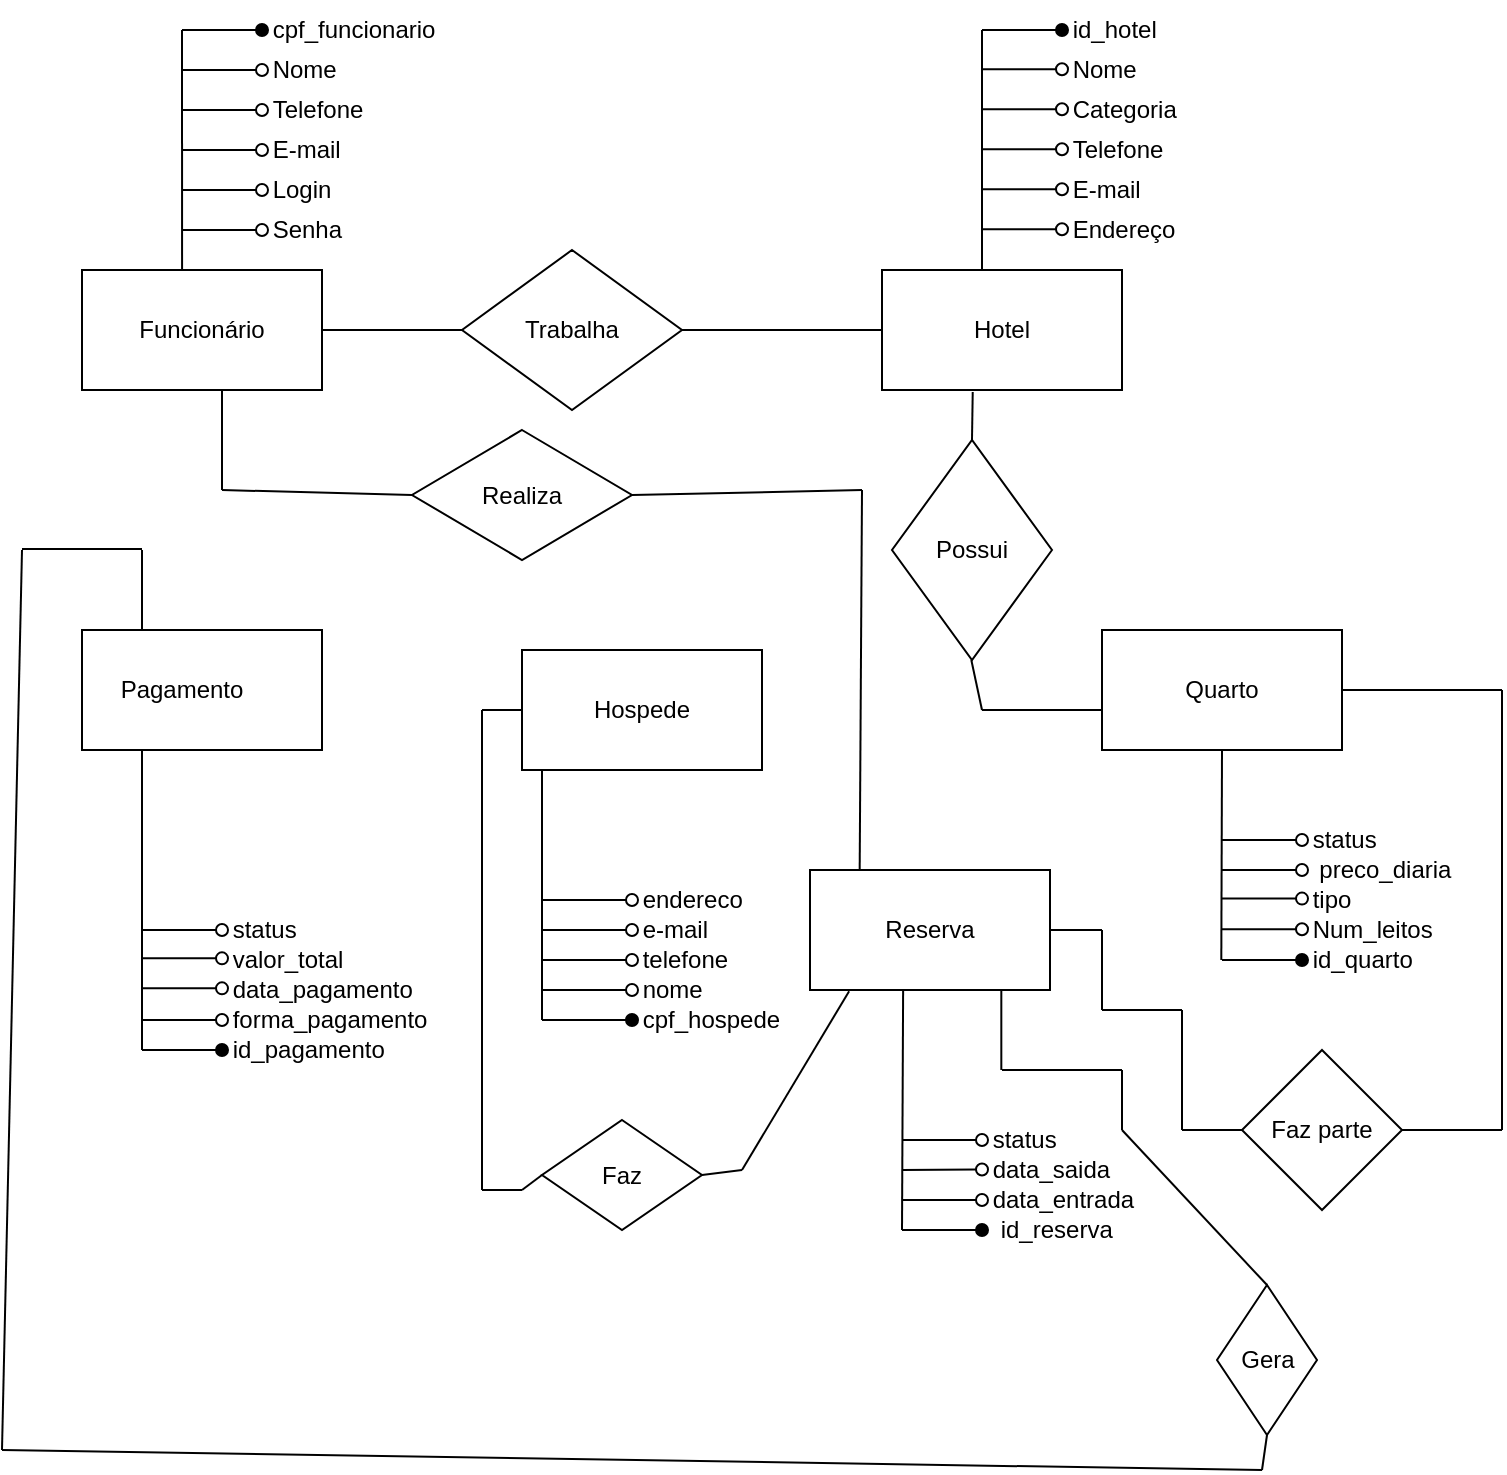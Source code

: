 <mxfile version="26.1.0">
  <diagram name="Página-1" id="RvpnkpR9A4oQon7Z_9J0">
    <mxGraphModel dx="1042" dy="1700" grid="1" gridSize="10" guides="1" tooltips="1" connect="1" arrows="1" fold="1" page="1" pageScale="1" pageWidth="827" pageHeight="1169" math="0" shadow="0">
      <root>
        <mxCell id="0" />
        <mxCell id="1" parent="0" />
        <mxCell id="WNvSQ2MAyzaUWHc4iCk9-1" value="" style="rounded=0;whiteSpace=wrap;html=1;" vertex="1" parent="1">
          <mxGeometry x="50" y="120" width="120" height="60" as="geometry" />
        </mxCell>
        <mxCell id="WNvSQ2MAyzaUWHc4iCk9-3" value="Funcionário" style="text;html=1;align=center;verticalAlign=middle;whiteSpace=wrap;rounded=0;" vertex="1" parent="1">
          <mxGeometry x="80" y="135" width="60" height="30" as="geometry" />
        </mxCell>
        <mxCell id="WNvSQ2MAyzaUWHc4iCk9-22" value="" style="endArrow=oval;html=1;rounded=0;endFill=1;align=center;" edge="1" parent="1" target="WNvSQ2MAyzaUWHc4iCk9-32">
          <mxGeometry width="50" height="50" relative="1" as="geometry">
            <mxPoint x="100" as="sourcePoint" />
            <mxPoint x="140" as="targetPoint" />
          </mxGeometry>
        </mxCell>
        <mxCell id="WNvSQ2MAyzaUWHc4iCk9-23" value="" style="endArrow=oval;html=1;rounded=0;endFill=0;" edge="1" parent="1" target="WNvSQ2MAyzaUWHc4iCk9-34">
          <mxGeometry width="50" height="50" relative="1" as="geometry">
            <mxPoint x="100" y="20" as="sourcePoint" />
            <mxPoint x="140" y="20" as="targetPoint" />
          </mxGeometry>
        </mxCell>
        <mxCell id="WNvSQ2MAyzaUWHc4iCk9-24" value="" style="endArrow=oval;html=1;rounded=0;endFill=0;" edge="1" parent="1">
          <mxGeometry width="50" height="50" relative="1" as="geometry">
            <mxPoint x="100" y="40" as="sourcePoint" />
            <mxPoint x="140" y="40" as="targetPoint" />
          </mxGeometry>
        </mxCell>
        <mxCell id="WNvSQ2MAyzaUWHc4iCk9-25" value="" style="endArrow=oval;html=1;rounded=0;endFill=0;" edge="1" parent="1">
          <mxGeometry width="50" height="50" relative="1" as="geometry">
            <mxPoint x="100" y="60" as="sourcePoint" />
            <mxPoint x="140" y="60" as="targetPoint" />
          </mxGeometry>
        </mxCell>
        <mxCell id="WNvSQ2MAyzaUWHc4iCk9-26" value="" style="endArrow=oval;html=1;rounded=0;endFill=0;" edge="1" parent="1">
          <mxGeometry width="50" height="50" relative="1" as="geometry">
            <mxPoint x="100" y="80" as="sourcePoint" />
            <mxPoint x="140" y="80" as="targetPoint" />
          </mxGeometry>
        </mxCell>
        <mxCell id="WNvSQ2MAyzaUWHc4iCk9-32" value="&amp;nbsp;cpf_funcionario" style="text;html=1;align=left;verticalAlign=middle;whiteSpace=wrap;rounded=0;" vertex="1" parent="1">
          <mxGeometry x="140" y="-15" width="110" height="30" as="geometry" />
        </mxCell>
        <mxCell id="WNvSQ2MAyzaUWHc4iCk9-34" value="&amp;nbsp;Nome" style="text;html=1;align=left;verticalAlign=middle;whiteSpace=wrap;rounded=0;" vertex="1" parent="1">
          <mxGeometry x="140" y="10" width="60" height="20" as="geometry" />
        </mxCell>
        <mxCell id="WNvSQ2MAyzaUWHc4iCk9-35" value="&amp;nbsp;Telefone" style="text;html=1;align=left;verticalAlign=middle;whiteSpace=wrap;rounded=0;" vertex="1" parent="1">
          <mxGeometry x="140" y="30" width="60" height="20" as="geometry" />
        </mxCell>
        <mxCell id="WNvSQ2MAyzaUWHc4iCk9-36" value="&amp;nbsp;E-mail" style="text;html=1;align=left;verticalAlign=middle;whiteSpace=wrap;rounded=0;" vertex="1" parent="1">
          <mxGeometry x="140" y="50" width="60" height="20" as="geometry" />
        </mxCell>
        <mxCell id="WNvSQ2MAyzaUWHc4iCk9-37" value="&amp;nbsp;Login" style="text;html=1;align=left;verticalAlign=middle;whiteSpace=wrap;rounded=0;" vertex="1" parent="1">
          <mxGeometry x="140" y="70" width="60" height="20" as="geometry" />
        </mxCell>
        <mxCell id="WNvSQ2MAyzaUWHc4iCk9-38" value="" style="endArrow=none;html=1;exitX=0.417;exitY=0;exitDx=0;exitDy=0;exitPerimeter=0;" edge="1" parent="1" source="WNvSQ2MAyzaUWHc4iCk9-1">
          <mxGeometry width="50" height="50" relative="1" as="geometry">
            <mxPoint x="50" y="50" as="sourcePoint" />
            <mxPoint x="100" as="targetPoint" />
          </mxGeometry>
        </mxCell>
        <mxCell id="WNvSQ2MAyzaUWHc4iCk9-39" value="" style="endArrow=oval;html=1;rounded=0;endFill=0;" edge="1" parent="1">
          <mxGeometry width="50" height="50" relative="1" as="geometry">
            <mxPoint x="100" y="100" as="sourcePoint" />
            <mxPoint x="140" y="100" as="targetPoint" />
          </mxGeometry>
        </mxCell>
        <mxCell id="WNvSQ2MAyzaUWHc4iCk9-40" value="&amp;nbsp;Senha" style="text;html=1;align=left;verticalAlign=middle;whiteSpace=wrap;rounded=0;" vertex="1" parent="1">
          <mxGeometry x="140" y="90" width="60" height="20" as="geometry" />
        </mxCell>
        <mxCell id="WNvSQ2MAyzaUWHc4iCk9-41" value="" style="rhombus;whiteSpace=wrap;html=1;" vertex="1" parent="1">
          <mxGeometry x="240" y="110" width="110" height="80" as="geometry" />
        </mxCell>
        <mxCell id="WNvSQ2MAyzaUWHc4iCk9-43" value="" style="endArrow=none;html=1;entryX=0;entryY=0.5;entryDx=0;entryDy=0;exitX=1;exitY=0.5;exitDx=0;exitDy=0;" edge="1" parent="1" source="WNvSQ2MAyzaUWHc4iCk9-41" target="WNvSQ2MAyzaUWHc4iCk9-44">
          <mxGeometry width="50" height="50" relative="1" as="geometry">
            <mxPoint x="330" y="150" as="sourcePoint" />
            <mxPoint x="390" y="110" as="targetPoint" />
          </mxGeometry>
        </mxCell>
        <mxCell id="WNvSQ2MAyzaUWHc4iCk9-44" value="" style="rounded=0;whiteSpace=wrap;html=1;" vertex="1" parent="1">
          <mxGeometry x="450" y="120" width="120" height="60" as="geometry" />
        </mxCell>
        <mxCell id="WNvSQ2MAyzaUWHc4iCk9-45" value="" style="endArrow=none;html=1;entryX=0;entryY=0.5;entryDx=0;entryDy=0;exitX=1;exitY=0.5;exitDx=0;exitDy=0;" edge="1" parent="1" source="WNvSQ2MAyzaUWHc4iCk9-1" target="WNvSQ2MAyzaUWHc4iCk9-41">
          <mxGeometry width="50" height="50" relative="1" as="geometry">
            <mxPoint x="180" y="160" as="sourcePoint" />
            <mxPoint x="230" y="110" as="targetPoint" />
          </mxGeometry>
        </mxCell>
        <mxCell id="WNvSQ2MAyzaUWHc4iCk9-47" value="Trabalha" style="text;html=1;align=center;verticalAlign=middle;whiteSpace=wrap;rounded=0;" vertex="1" parent="1">
          <mxGeometry x="265" y="135" width="60" height="30" as="geometry" />
        </mxCell>
        <mxCell id="WNvSQ2MAyzaUWHc4iCk9-48" value="Hotel" style="text;html=1;align=center;verticalAlign=middle;whiteSpace=wrap;rounded=0;" vertex="1" parent="1">
          <mxGeometry x="480" y="135" width="60" height="30" as="geometry" />
        </mxCell>
        <mxCell id="WNvSQ2MAyzaUWHc4iCk9-67" value="" style="endArrow=none;html=1;" edge="1" parent="1">
          <mxGeometry width="50" height="50" relative="1" as="geometry">
            <mxPoint x="500" y="120" as="sourcePoint" />
            <mxPoint x="500" as="targetPoint" />
          </mxGeometry>
        </mxCell>
        <mxCell id="WNvSQ2MAyzaUWHc4iCk9-69" value="" style="endArrow=oval;html=1;rounded=0;endFill=1;align=center;" edge="1" parent="1">
          <mxGeometry width="50" height="50" relative="1" as="geometry">
            <mxPoint x="500" as="sourcePoint" />
            <mxPoint x="540" as="targetPoint" />
          </mxGeometry>
        </mxCell>
        <mxCell id="WNvSQ2MAyzaUWHc4iCk9-70" value="" style="endArrow=oval;html=1;rounded=0;endFill=0;" edge="1" parent="1">
          <mxGeometry width="50" height="50" relative="1" as="geometry">
            <mxPoint x="500" y="19.66" as="sourcePoint" />
            <mxPoint x="540" y="19.66" as="targetPoint" />
          </mxGeometry>
        </mxCell>
        <mxCell id="WNvSQ2MAyzaUWHc4iCk9-71" value="" style="endArrow=oval;html=1;rounded=0;endFill=0;" edge="1" parent="1">
          <mxGeometry width="50" height="50" relative="1" as="geometry">
            <mxPoint x="500" y="39.66" as="sourcePoint" />
            <mxPoint x="540" y="39.66" as="targetPoint" />
          </mxGeometry>
        </mxCell>
        <mxCell id="WNvSQ2MAyzaUWHc4iCk9-72" value="" style="endArrow=oval;html=1;rounded=0;endFill=0;" edge="1" parent="1">
          <mxGeometry width="50" height="50" relative="1" as="geometry">
            <mxPoint x="500" y="59.66" as="sourcePoint" />
            <mxPoint x="540" y="59.66" as="targetPoint" />
          </mxGeometry>
        </mxCell>
        <mxCell id="WNvSQ2MAyzaUWHc4iCk9-73" value="" style="endArrow=oval;html=1;rounded=0;endFill=0;" edge="1" parent="1">
          <mxGeometry width="50" height="50" relative="1" as="geometry">
            <mxPoint x="500" y="79.66" as="sourcePoint" />
            <mxPoint x="540" y="79.66" as="targetPoint" />
          </mxGeometry>
        </mxCell>
        <mxCell id="WNvSQ2MAyzaUWHc4iCk9-74" value="" style="endArrow=oval;html=1;rounded=0;endFill=0;" edge="1" parent="1">
          <mxGeometry width="50" height="50" relative="1" as="geometry">
            <mxPoint x="500" y="99.66" as="sourcePoint" />
            <mxPoint x="540" y="99.66" as="targetPoint" />
          </mxGeometry>
        </mxCell>
        <mxCell id="WNvSQ2MAyzaUWHc4iCk9-76" value="&amp;nbsp;id_hotel" style="text;html=1;align=left;verticalAlign=middle;whiteSpace=wrap;rounded=0;" vertex="1" parent="1">
          <mxGeometry x="540" y="-15" width="60" height="30" as="geometry" />
        </mxCell>
        <mxCell id="WNvSQ2MAyzaUWHc4iCk9-77" value="&amp;nbsp;Nome" style="text;html=1;align=left;verticalAlign=middle;whiteSpace=wrap;rounded=0;" vertex="1" parent="1">
          <mxGeometry x="540" y="5" width="60" height="30" as="geometry" />
        </mxCell>
        <mxCell id="WNvSQ2MAyzaUWHc4iCk9-79" value="&amp;nbsp;Categoria" style="text;html=1;align=left;verticalAlign=middle;whiteSpace=wrap;rounded=0;" vertex="1" parent="1">
          <mxGeometry x="540" y="25" width="60" height="30" as="geometry" />
        </mxCell>
        <mxCell id="WNvSQ2MAyzaUWHc4iCk9-80" value="&amp;nbsp;Telefone" style="text;html=1;align=left;verticalAlign=middle;whiteSpace=wrap;rounded=0;" vertex="1" parent="1">
          <mxGeometry x="540" y="45" width="60" height="30" as="geometry" />
        </mxCell>
        <mxCell id="WNvSQ2MAyzaUWHc4iCk9-81" value="&amp;nbsp;E-mail" style="text;html=1;align=left;verticalAlign=middle;whiteSpace=wrap;rounded=0;" vertex="1" parent="1">
          <mxGeometry x="540" y="65" width="60" height="30" as="geometry" />
        </mxCell>
        <mxCell id="WNvSQ2MAyzaUWHc4iCk9-82" value="&amp;nbsp;Endereço" style="text;html=1;align=left;verticalAlign=middle;whiteSpace=wrap;rounded=0;" vertex="1" parent="1">
          <mxGeometry x="540" y="85" width="60" height="30" as="geometry" />
        </mxCell>
        <mxCell id="WNvSQ2MAyzaUWHc4iCk9-84" value="" style="rounded=0;whiteSpace=wrap;html=1;" vertex="1" parent="1">
          <mxGeometry x="560" y="300" width="120" height="60" as="geometry" />
        </mxCell>
        <mxCell id="WNvSQ2MAyzaUWHc4iCk9-85" value="Quarto" style="text;html=1;align=center;verticalAlign=middle;whiteSpace=wrap;rounded=0;" vertex="1" parent="1">
          <mxGeometry x="590" y="315" width="60" height="30" as="geometry" />
        </mxCell>
        <mxCell id="WNvSQ2MAyzaUWHc4iCk9-87" value="" style="rounded=0;whiteSpace=wrap;html=1;" vertex="1" parent="1">
          <mxGeometry x="270" y="310" width="120" height="60" as="geometry" />
        </mxCell>
        <mxCell id="WNvSQ2MAyzaUWHc4iCk9-88" value="Hospede" style="text;html=1;align=center;verticalAlign=middle;whiteSpace=wrap;rounded=0;" vertex="1" parent="1">
          <mxGeometry x="300" y="325" width="60" height="30" as="geometry" />
        </mxCell>
        <mxCell id="WNvSQ2MAyzaUWHc4iCk9-89" value="" style="rounded=0;whiteSpace=wrap;html=1;" vertex="1" parent="1">
          <mxGeometry x="414" y="420" width="120" height="60" as="geometry" />
        </mxCell>
        <mxCell id="WNvSQ2MAyzaUWHc4iCk9-90" value="Reserva" style="text;html=1;align=center;verticalAlign=middle;whiteSpace=wrap;rounded=0;" vertex="1" parent="1">
          <mxGeometry x="444" y="435" width="60" height="30" as="geometry" />
        </mxCell>
        <mxCell id="WNvSQ2MAyzaUWHc4iCk9-93" value="" style="rounded=0;whiteSpace=wrap;html=1;" vertex="1" parent="1">
          <mxGeometry x="50" y="300" width="120" height="60" as="geometry" />
        </mxCell>
        <mxCell id="WNvSQ2MAyzaUWHc4iCk9-94" value="Pagamento" style="text;html=1;align=center;verticalAlign=middle;whiteSpace=wrap;rounded=0;" vertex="1" parent="1">
          <mxGeometry x="70" y="315" width="60" height="30" as="geometry" />
        </mxCell>
        <mxCell id="WNvSQ2MAyzaUWHc4iCk9-95" value="" style="endArrow=oval;html=1;rounded=0;endFill=1;align=center;" edge="1" parent="1">
          <mxGeometry width="50" height="50" relative="1" as="geometry">
            <mxPoint x="280" y="495" as="sourcePoint" />
            <mxPoint x="325" y="495" as="targetPoint" />
          </mxGeometry>
        </mxCell>
        <mxCell id="WNvSQ2MAyzaUWHc4iCk9-96" value="" style="endArrow=oval;html=1;rounded=0;endFill=1;align=center;" edge="1" parent="1">
          <mxGeometry width="50" height="50" relative="1" as="geometry">
            <mxPoint x="460" y="600" as="sourcePoint" />
            <mxPoint x="500" y="600" as="targetPoint" />
          </mxGeometry>
        </mxCell>
        <mxCell id="WNvSQ2MAyzaUWHc4iCk9-97" value="" style="endArrow=oval;html=1;rounded=0;endFill=1;align=center;" edge="1" parent="1">
          <mxGeometry width="50" height="50" relative="1" as="geometry">
            <mxPoint x="80" y="510" as="sourcePoint" />
            <mxPoint x="120" y="510" as="targetPoint" />
          </mxGeometry>
        </mxCell>
        <mxCell id="WNvSQ2MAyzaUWHc4iCk9-98" value="" style="endArrow=oval;html=1;rounded=0;endFill=1;align=center;" edge="1" parent="1">
          <mxGeometry width="50" height="50" relative="1" as="geometry">
            <mxPoint x="620" y="465" as="sourcePoint" />
            <mxPoint x="660" y="465" as="targetPoint" />
          </mxGeometry>
        </mxCell>
        <mxCell id="WNvSQ2MAyzaUWHc4iCk9-99" value="" style="endArrow=oval;html=1;rounded=0;endFill=0;" edge="1" parent="1">
          <mxGeometry width="50" height="50" relative="1" as="geometry">
            <mxPoint x="80" y="495" as="sourcePoint" />
            <mxPoint x="120" y="495" as="targetPoint" />
          </mxGeometry>
        </mxCell>
        <mxCell id="WNvSQ2MAyzaUWHc4iCk9-100" value="" style="endArrow=oval;html=1;rounded=0;endFill=0;" edge="1" parent="1">
          <mxGeometry width="50" height="50" relative="1" as="geometry">
            <mxPoint x="80" y="479.17" as="sourcePoint" />
            <mxPoint x="120" y="479.17" as="targetPoint" />
          </mxGeometry>
        </mxCell>
        <mxCell id="WNvSQ2MAyzaUWHc4iCk9-101" value="" style="endArrow=oval;html=1;rounded=0;endFill=0;" edge="1" parent="1">
          <mxGeometry width="50" height="50" relative="1" as="geometry">
            <mxPoint x="80" y="464.17" as="sourcePoint" />
            <mxPoint x="120" y="464.17" as="targetPoint" />
          </mxGeometry>
        </mxCell>
        <mxCell id="WNvSQ2MAyzaUWHc4iCk9-102" value="" style="endArrow=oval;html=1;rounded=0;endFill=0;" edge="1" parent="1">
          <mxGeometry width="50" height="50" relative="1" as="geometry">
            <mxPoint x="620" y="449.66" as="sourcePoint" />
            <mxPoint x="660" y="449.66" as="targetPoint" />
          </mxGeometry>
        </mxCell>
        <mxCell id="WNvSQ2MAyzaUWHc4iCk9-103" value="&amp;nbsp;id_quarto" style="text;html=1;align=left;verticalAlign=middle;whiteSpace=wrap;rounded=0;" vertex="1" parent="1">
          <mxGeometry x="660" y="450" width="60" height="30" as="geometry" />
        </mxCell>
        <mxCell id="WNvSQ2MAyzaUWHc4iCk9-104" value="&amp;nbsp;Num_leitos" style="text;html=1;align=left;verticalAlign=middle;whiteSpace=wrap;rounded=0;" vertex="1" parent="1">
          <mxGeometry x="660" y="435" width="60" height="30" as="geometry" />
        </mxCell>
        <mxCell id="WNvSQ2MAyzaUWHc4iCk9-105" value="" style="endArrow=oval;html=1;rounded=0;endFill=0;" edge="1" parent="1">
          <mxGeometry width="50" height="50" relative="1" as="geometry">
            <mxPoint x="620" y="434.31" as="sourcePoint" />
            <mxPoint x="660" y="434.31" as="targetPoint" />
          </mxGeometry>
        </mxCell>
        <mxCell id="WNvSQ2MAyzaUWHc4iCk9-106" value="&amp;nbsp;tipo" style="text;html=1;align=left;verticalAlign=middle;whiteSpace=wrap;rounded=0;" vertex="1" parent="1">
          <mxGeometry x="660" y="420" width="60" height="30" as="geometry" />
        </mxCell>
        <mxCell id="WNvSQ2MAyzaUWHc4iCk9-107" value="" style="endArrow=oval;html=1;rounded=0;endFill=0;" edge="1" parent="1">
          <mxGeometry width="50" height="50" relative="1" as="geometry">
            <mxPoint x="620" y="420.0" as="sourcePoint" />
            <mxPoint x="660" y="420.0" as="targetPoint" />
          </mxGeometry>
        </mxCell>
        <mxCell id="WNvSQ2MAyzaUWHc4iCk9-108" value="&amp;nbsp; preco_diaria" style="text;html=1;align=left;verticalAlign=middle;whiteSpace=wrap;rounded=0;" vertex="1" parent="1">
          <mxGeometry x="660" y="405" width="80" height="30" as="geometry" />
        </mxCell>
        <mxCell id="WNvSQ2MAyzaUWHc4iCk9-109" value="" style="endArrow=oval;html=1;rounded=0;endFill=0;" edge="1" parent="1">
          <mxGeometry width="50" height="50" relative="1" as="geometry">
            <mxPoint x="620" y="405.0" as="sourcePoint" />
            <mxPoint x="660" y="405.0" as="targetPoint" />
          </mxGeometry>
        </mxCell>
        <mxCell id="WNvSQ2MAyzaUWHc4iCk9-110" value="&amp;nbsp;status" style="text;html=1;align=left;verticalAlign=middle;whiteSpace=wrap;rounded=0;" vertex="1" parent="1">
          <mxGeometry x="660" y="390" width="80" height="30" as="geometry" />
        </mxCell>
        <mxCell id="WNvSQ2MAyzaUWHc4iCk9-111" value="" style="endArrow=none;html=1;entryX=0.5;entryY=1;entryDx=0;entryDy=0;" edge="1" parent="1" target="WNvSQ2MAyzaUWHc4iCk9-84">
          <mxGeometry width="50" height="50" relative="1" as="geometry">
            <mxPoint x="619.66" y="465" as="sourcePoint" />
            <mxPoint x="619.66" y="365" as="targetPoint" />
          </mxGeometry>
        </mxCell>
        <mxCell id="WNvSQ2MAyzaUWHc4iCk9-112" value="" style="rhombus;whiteSpace=wrap;html=1;rotation=90;" vertex="1" parent="1">
          <mxGeometry x="440" y="220" width="110" height="80" as="geometry" />
        </mxCell>
        <mxCell id="WNvSQ2MAyzaUWHc4iCk9-113" value="Possui" style="text;html=1;align=center;verticalAlign=middle;whiteSpace=wrap;rounded=0;" vertex="1" parent="1">
          <mxGeometry x="465" y="245" width="60" height="30" as="geometry" />
        </mxCell>
        <mxCell id="WNvSQ2MAyzaUWHc4iCk9-114" value="" style="endArrow=none;html=1;exitX=0;exitY=0.5;exitDx=0;exitDy=0;entryX=0.378;entryY=1.017;entryDx=0;entryDy=0;entryPerimeter=0;" edge="1" parent="1" source="WNvSQ2MAyzaUWHc4iCk9-112" target="WNvSQ2MAyzaUWHc4iCk9-44">
          <mxGeometry width="50" height="50" relative="1" as="geometry">
            <mxPoint x="430" y="250" as="sourcePoint" />
            <mxPoint x="480" y="200" as="targetPoint" />
          </mxGeometry>
        </mxCell>
        <mxCell id="WNvSQ2MAyzaUWHc4iCk9-115" value="" style="endArrow=none;html=1;" edge="1" parent="1">
          <mxGeometry width="50" height="50" relative="1" as="geometry">
            <mxPoint x="500" y="340" as="sourcePoint" />
            <mxPoint x="494.66" y="315" as="targetPoint" />
          </mxGeometry>
        </mxCell>
        <mxCell id="WNvSQ2MAyzaUWHc4iCk9-118" value="" style="endArrow=none;html=1;entryX=0;entryY=0.667;entryDx=0;entryDy=0;entryPerimeter=0;" edge="1" parent="1" target="WNvSQ2MAyzaUWHc4iCk9-84">
          <mxGeometry width="50" height="50" relative="1" as="geometry">
            <mxPoint x="500" y="340" as="sourcePoint" />
            <mxPoint x="520" y="340" as="targetPoint" />
          </mxGeometry>
        </mxCell>
        <mxCell id="WNvSQ2MAyzaUWHc4iCk9-121" value="" style="endArrow=oval;html=1;rounded=0;endFill=0;" edge="1" parent="1">
          <mxGeometry width="50" height="50" relative="1" as="geometry">
            <mxPoint x="280" y="480" as="sourcePoint" />
            <mxPoint x="325" y="480" as="targetPoint" />
          </mxGeometry>
        </mxCell>
        <mxCell id="WNvSQ2MAyzaUWHc4iCk9-123" value="&amp;nbsp;cpf_hospede" style="text;html=1;align=left;verticalAlign=middle;whiteSpace=wrap;rounded=0;" vertex="1" parent="1">
          <mxGeometry x="325" y="480" width="60" height="30" as="geometry" />
        </mxCell>
        <mxCell id="WNvSQ2MAyzaUWHc4iCk9-124" value="&amp;nbsp;nome" style="text;html=1;align=left;verticalAlign=middle;whiteSpace=wrap;rounded=0;" vertex="1" parent="1">
          <mxGeometry x="325" y="465" width="60" height="30" as="geometry" />
        </mxCell>
        <mxCell id="WNvSQ2MAyzaUWHc4iCk9-125" value="" style="endArrow=oval;html=1;rounded=0;endFill=0;" edge="1" parent="1">
          <mxGeometry width="50" height="50" relative="1" as="geometry">
            <mxPoint x="280" y="465" as="sourcePoint" />
            <mxPoint x="325" y="465" as="targetPoint" />
          </mxGeometry>
        </mxCell>
        <mxCell id="WNvSQ2MAyzaUWHc4iCk9-126" value="&amp;nbsp;telefone" style="text;html=1;align=left;verticalAlign=middle;whiteSpace=wrap;rounded=0;" vertex="1" parent="1">
          <mxGeometry x="325" y="450" width="60" height="30" as="geometry" />
        </mxCell>
        <mxCell id="WNvSQ2MAyzaUWHc4iCk9-127" value="&amp;nbsp;e-mail" style="text;html=1;align=left;verticalAlign=middle;whiteSpace=wrap;rounded=0;" vertex="1" parent="1">
          <mxGeometry x="325" y="435" width="60" height="30" as="geometry" />
        </mxCell>
        <mxCell id="WNvSQ2MAyzaUWHc4iCk9-128" value="" style="endArrow=oval;html=1;rounded=0;endFill=0;" edge="1" parent="1">
          <mxGeometry width="50" height="50" relative="1" as="geometry">
            <mxPoint x="280" y="450" as="sourcePoint" />
            <mxPoint x="325" y="450" as="targetPoint" />
          </mxGeometry>
        </mxCell>
        <mxCell id="WNvSQ2MAyzaUWHc4iCk9-129" value="" style="endArrow=oval;html=1;rounded=0;endFill=0;" edge="1" parent="1">
          <mxGeometry width="50" height="50" relative="1" as="geometry">
            <mxPoint x="280" y="435" as="sourcePoint" />
            <mxPoint x="325" y="435" as="targetPoint" />
          </mxGeometry>
        </mxCell>
        <mxCell id="WNvSQ2MAyzaUWHc4iCk9-130" value="&amp;nbsp;endereco" style="text;html=1;align=left;verticalAlign=middle;whiteSpace=wrap;rounded=0;" vertex="1" parent="1">
          <mxGeometry x="325" y="420" width="60" height="30" as="geometry" />
        </mxCell>
        <mxCell id="WNvSQ2MAyzaUWHc4iCk9-131" value="" style="endArrow=none;html=1;" edge="1" parent="1">
          <mxGeometry width="50" height="50" relative="1" as="geometry">
            <mxPoint x="280" y="495" as="sourcePoint" />
            <mxPoint x="280" y="370" as="targetPoint" />
          </mxGeometry>
        </mxCell>
        <mxCell id="WNvSQ2MAyzaUWHc4iCk9-132" value="&amp;nbsp;id_reserva" style="text;html=1;align=left;verticalAlign=middle;whiteSpace=wrap;rounded=0;" vertex="1" parent="1">
          <mxGeometry x="504" y="585" width="60" height="30" as="geometry" />
        </mxCell>
        <mxCell id="WNvSQ2MAyzaUWHc4iCk9-133" value="" style="endArrow=oval;html=1;rounded=0;endFill=0;" edge="1" parent="1">
          <mxGeometry width="50" height="50" relative="1" as="geometry">
            <mxPoint x="460" y="585" as="sourcePoint" />
            <mxPoint x="500" y="585" as="targetPoint" />
          </mxGeometry>
        </mxCell>
        <mxCell id="WNvSQ2MAyzaUWHc4iCk9-134" value="&amp;nbsp;data_entrada" style="text;html=1;align=left;verticalAlign=middle;whiteSpace=wrap;rounded=0;" vertex="1" parent="1">
          <mxGeometry x="500" y="570" width="60" height="30" as="geometry" />
        </mxCell>
        <mxCell id="WNvSQ2MAyzaUWHc4iCk9-135" value="" style="endArrow=oval;html=1;rounded=0;endFill=0;" edge="1" parent="1">
          <mxGeometry width="50" height="50" relative="1" as="geometry">
            <mxPoint x="460" y="570" as="sourcePoint" />
            <mxPoint x="500" y="569.72" as="targetPoint" />
          </mxGeometry>
        </mxCell>
        <mxCell id="WNvSQ2MAyzaUWHc4iCk9-136" value="&amp;nbsp;data_saida" style="text;html=1;align=left;verticalAlign=middle;whiteSpace=wrap;rounded=0;" vertex="1" parent="1">
          <mxGeometry x="500" y="555" width="60" height="30" as="geometry" />
        </mxCell>
        <mxCell id="WNvSQ2MAyzaUWHc4iCk9-137" value="" style="endArrow=oval;html=1;rounded=0;endFill=0;" edge="1" parent="1">
          <mxGeometry width="50" height="50" relative="1" as="geometry">
            <mxPoint x="460" y="555" as="sourcePoint" />
            <mxPoint x="500" y="555" as="targetPoint" />
          </mxGeometry>
        </mxCell>
        <mxCell id="WNvSQ2MAyzaUWHc4iCk9-138" value="&amp;nbsp;status" style="text;html=1;align=left;verticalAlign=middle;whiteSpace=wrap;rounded=0;" vertex="1" parent="1">
          <mxGeometry x="500" y="540" width="60" height="30" as="geometry" />
        </mxCell>
        <mxCell id="WNvSQ2MAyzaUWHc4iCk9-139" value="" style="endArrow=none;html=1;entryX=0.388;entryY=1.006;entryDx=0;entryDy=0;entryPerimeter=0;" edge="1" parent="1" target="WNvSQ2MAyzaUWHc4iCk9-89">
          <mxGeometry width="50" height="50" relative="1" as="geometry">
            <mxPoint x="460" y="600" as="sourcePoint" />
            <mxPoint x="460" y="540" as="targetPoint" />
          </mxGeometry>
        </mxCell>
        <mxCell id="WNvSQ2MAyzaUWHc4iCk9-140" value="&amp;nbsp;id_pagamento" style="text;html=1;align=left;verticalAlign=middle;whiteSpace=wrap;rounded=0;" vertex="1" parent="1">
          <mxGeometry x="120" y="495" width="60" height="30" as="geometry" />
        </mxCell>
        <mxCell id="WNvSQ2MAyzaUWHc4iCk9-141" value="&amp;nbsp;forma_pagamento" style="text;html=1;align=left;verticalAlign=middle;whiteSpace=wrap;rounded=0;" vertex="1" parent="1">
          <mxGeometry x="120" y="480" width="60" height="30" as="geometry" />
        </mxCell>
        <mxCell id="WNvSQ2MAyzaUWHc4iCk9-142" value="&amp;nbsp;data_pagamento" style="text;html=1;align=left;verticalAlign=middle;whiteSpace=wrap;rounded=0;" vertex="1" parent="1">
          <mxGeometry x="120" y="465" width="60" height="30" as="geometry" />
        </mxCell>
        <mxCell id="WNvSQ2MAyzaUWHc4iCk9-143" value="&amp;nbsp;valor_total" style="text;html=1;align=left;verticalAlign=middle;whiteSpace=wrap;rounded=0;" vertex="1" parent="1">
          <mxGeometry x="120" y="450" width="60" height="30" as="geometry" />
        </mxCell>
        <mxCell id="WNvSQ2MAyzaUWHc4iCk9-144" value="" style="endArrow=oval;html=1;rounded=0;endFill=0;" edge="1" parent="1">
          <mxGeometry width="50" height="50" relative="1" as="geometry">
            <mxPoint x="80" y="450.0" as="sourcePoint" />
            <mxPoint x="120" y="450.0" as="targetPoint" />
          </mxGeometry>
        </mxCell>
        <mxCell id="WNvSQ2MAyzaUWHc4iCk9-145" value="&amp;nbsp;status" style="text;html=1;align=left;verticalAlign=middle;whiteSpace=wrap;rounded=0;" vertex="1" parent="1">
          <mxGeometry x="120" y="435" width="60" height="30" as="geometry" />
        </mxCell>
        <mxCell id="WNvSQ2MAyzaUWHc4iCk9-146" value="" style="endArrow=none;html=1;" edge="1" parent="1">
          <mxGeometry width="50" height="50" relative="1" as="geometry">
            <mxPoint x="80" y="510" as="sourcePoint" />
            <mxPoint x="80" y="360" as="targetPoint" />
          </mxGeometry>
        </mxCell>
        <mxCell id="WNvSQ2MAyzaUWHc4iCk9-147" value="" style="rhombus;whiteSpace=wrap;html=1;" vertex="1" parent="1">
          <mxGeometry x="215" y="200" width="110" height="65" as="geometry" />
        </mxCell>
        <mxCell id="WNvSQ2MAyzaUWHc4iCk9-148" value="Realiza" style="text;html=1;align=center;verticalAlign=middle;whiteSpace=wrap;rounded=0;" vertex="1" parent="1">
          <mxGeometry x="240" y="217.5" width="60" height="30" as="geometry" />
        </mxCell>
        <mxCell id="WNvSQ2MAyzaUWHc4iCk9-149" value="" style="endArrow=none;html=1;exitX=1;exitY=0.5;exitDx=0;exitDy=0;" edge="1" parent="1" source="WNvSQ2MAyzaUWHc4iCk9-147">
          <mxGeometry width="50" height="50" relative="1" as="geometry">
            <mxPoint x="340" y="245" as="sourcePoint" />
            <mxPoint x="440" y="230" as="targetPoint" />
          </mxGeometry>
        </mxCell>
        <mxCell id="WNvSQ2MAyzaUWHc4iCk9-150" value="" style="endArrow=none;html=1;exitX=0.207;exitY=0.006;exitDx=0;exitDy=0;exitPerimeter=0;" edge="1" parent="1" source="WNvSQ2MAyzaUWHc4iCk9-89">
          <mxGeometry width="50" height="50" relative="1" as="geometry">
            <mxPoint x="438" y="417" as="sourcePoint" />
            <mxPoint x="440" y="230" as="targetPoint" />
          </mxGeometry>
        </mxCell>
        <mxCell id="WNvSQ2MAyzaUWHc4iCk9-151" value="Faz parte" style="rhombus;whiteSpace=wrap;html=1;" vertex="1" parent="1">
          <mxGeometry x="630" y="510" width="80" height="80" as="geometry" />
        </mxCell>
        <mxCell id="WNvSQ2MAyzaUWHc4iCk9-152" value="" style="endArrow=none;html=1;exitX=1;exitY=0.5;exitDx=0;exitDy=0;" edge="1" parent="1" source="WNvSQ2MAyzaUWHc4iCk9-84">
          <mxGeometry width="50" height="50" relative="1" as="geometry">
            <mxPoint x="690" y="330" as="sourcePoint" />
            <mxPoint x="760" y="330" as="targetPoint" />
          </mxGeometry>
        </mxCell>
        <mxCell id="WNvSQ2MAyzaUWHc4iCk9-153" value="" style="endArrow=none;html=1;" edge="1" parent="1">
          <mxGeometry width="50" height="50" relative="1" as="geometry">
            <mxPoint x="760" y="330" as="sourcePoint" />
            <mxPoint x="760" y="550" as="targetPoint" />
          </mxGeometry>
        </mxCell>
        <mxCell id="WNvSQ2MAyzaUWHc4iCk9-154" value="" style="endArrow=none;html=1;exitX=1;exitY=0.5;exitDx=0;exitDy=0;" edge="1" parent="1" source="WNvSQ2MAyzaUWHc4iCk9-151">
          <mxGeometry width="50" height="50" relative="1" as="geometry">
            <mxPoint x="710" y="595" as="sourcePoint" />
            <mxPoint x="760" y="550" as="targetPoint" />
          </mxGeometry>
        </mxCell>
        <mxCell id="WNvSQ2MAyzaUWHc4iCk9-155" value="" style="endArrow=none;html=1;" edge="1" parent="1">
          <mxGeometry width="50" height="50" relative="1" as="geometry">
            <mxPoint x="600" y="550" as="sourcePoint" />
            <mxPoint x="630" y="550" as="targetPoint" />
          </mxGeometry>
        </mxCell>
        <mxCell id="WNvSQ2MAyzaUWHc4iCk9-156" value="" style="endArrow=none;html=1;" edge="1" parent="1">
          <mxGeometry width="50" height="50" relative="1" as="geometry">
            <mxPoint x="600" y="550" as="sourcePoint" />
            <mxPoint x="600" y="490" as="targetPoint" />
          </mxGeometry>
        </mxCell>
        <mxCell id="WNvSQ2MAyzaUWHc4iCk9-157" value="" style="endArrow=none;html=1;" edge="1" parent="1">
          <mxGeometry width="50" height="50" relative="1" as="geometry">
            <mxPoint x="560" y="490" as="sourcePoint" />
            <mxPoint x="600" y="490" as="targetPoint" />
          </mxGeometry>
        </mxCell>
        <mxCell id="WNvSQ2MAyzaUWHc4iCk9-158" value="" style="endArrow=none;html=1;" edge="1" parent="1">
          <mxGeometry width="50" height="50" relative="1" as="geometry">
            <mxPoint x="534" y="450" as="sourcePoint" />
            <mxPoint x="560" y="450" as="targetPoint" />
          </mxGeometry>
        </mxCell>
        <mxCell id="WNvSQ2MAyzaUWHc4iCk9-159" value="" style="endArrow=none;html=1;" edge="1" parent="1">
          <mxGeometry width="50" height="50" relative="1" as="geometry">
            <mxPoint x="560" y="490" as="sourcePoint" />
            <mxPoint x="560" y="450" as="targetPoint" />
          </mxGeometry>
        </mxCell>
        <mxCell id="WNvSQ2MAyzaUWHc4iCk9-160" value="" style="endArrow=none;html=1;entryX=0;entryY=0.5;entryDx=0;entryDy=0;" edge="1" parent="1" target="WNvSQ2MAyzaUWHc4iCk9-147">
          <mxGeometry width="50" height="50" relative="1" as="geometry">
            <mxPoint x="120" y="230" as="sourcePoint" />
            <mxPoint x="215" y="235" as="targetPoint" />
          </mxGeometry>
        </mxCell>
        <mxCell id="WNvSQ2MAyzaUWHc4iCk9-161" value="" style="endArrow=none;html=1;" edge="1" parent="1">
          <mxGeometry width="50" height="50" relative="1" as="geometry">
            <mxPoint x="120" y="230" as="sourcePoint" />
            <mxPoint x="120" y="180" as="targetPoint" />
          </mxGeometry>
        </mxCell>
        <mxCell id="WNvSQ2MAyzaUWHc4iCk9-162" value="Faz" style="rhombus;whiteSpace=wrap;html=1;" vertex="1" parent="1">
          <mxGeometry x="280" y="545" width="80" height="55" as="geometry" />
        </mxCell>
        <mxCell id="WNvSQ2MAyzaUWHc4iCk9-164" value="" style="endArrow=none;html=1;" edge="1" parent="1">
          <mxGeometry width="50" height="50" relative="1" as="geometry">
            <mxPoint x="250" y="340" as="sourcePoint" />
            <mxPoint x="270" y="340" as="targetPoint" />
          </mxGeometry>
        </mxCell>
        <mxCell id="WNvSQ2MAyzaUWHc4iCk9-165" value="" style="endArrow=none;html=1;" edge="1" parent="1">
          <mxGeometry width="50" height="50" relative="1" as="geometry">
            <mxPoint x="250" y="580" as="sourcePoint" />
            <mxPoint x="250" y="340" as="targetPoint" />
          </mxGeometry>
        </mxCell>
        <mxCell id="WNvSQ2MAyzaUWHc4iCk9-166" value="" style="endArrow=none;html=1;" edge="1" parent="1">
          <mxGeometry width="50" height="50" relative="1" as="geometry">
            <mxPoint x="250" y="580" as="sourcePoint" />
            <mxPoint x="270" y="580" as="targetPoint" />
          </mxGeometry>
        </mxCell>
        <mxCell id="WNvSQ2MAyzaUWHc4iCk9-168" value="" style="endArrow=none;html=1;entryX=0;entryY=0.5;entryDx=0;entryDy=0;" edge="1" parent="1" target="WNvSQ2MAyzaUWHc4iCk9-162">
          <mxGeometry width="50" height="50" relative="1" as="geometry">
            <mxPoint x="270" y="580" as="sourcePoint" />
            <mxPoint x="285" y="570" as="targetPoint" />
          </mxGeometry>
        </mxCell>
        <mxCell id="WNvSQ2MAyzaUWHc4iCk9-169" value="" style="endArrow=none;html=1;exitX=1;exitY=0.5;exitDx=0;exitDy=0;" edge="1" parent="1" source="WNvSQ2MAyzaUWHc4iCk9-162">
          <mxGeometry width="50" height="50" relative="1" as="geometry">
            <mxPoint x="390" y="570" as="sourcePoint" />
            <mxPoint x="380" y="570" as="targetPoint" />
          </mxGeometry>
        </mxCell>
        <mxCell id="WNvSQ2MAyzaUWHc4iCk9-173" value="" style="endArrow=none;html=1;entryX=0.163;entryY=1.01;entryDx=0;entryDy=0;entryPerimeter=0;" edge="1" parent="1" target="WNvSQ2MAyzaUWHc4iCk9-89">
          <mxGeometry width="50" height="50" relative="1" as="geometry">
            <mxPoint x="380" y="570" as="sourcePoint" />
            <mxPoint x="440" y="520" as="targetPoint" />
            <Array as="points" />
          </mxGeometry>
        </mxCell>
        <mxCell id="WNvSQ2MAyzaUWHc4iCk9-174" value="" style="rhombus;whiteSpace=wrap;html=1;rotation=-90;direction=south;" vertex="1" parent="1">
          <mxGeometry x="605" y="640" width="75" height="50" as="geometry" />
        </mxCell>
        <mxCell id="WNvSQ2MAyzaUWHc4iCk9-177" value="" style="endArrow=none;html=1;" edge="1" parent="1">
          <mxGeometry width="50" height="50" relative="1" as="geometry">
            <mxPoint x="509.66" y="520" as="sourcePoint" />
            <mxPoint x="509.66" y="480" as="targetPoint" />
          </mxGeometry>
        </mxCell>
        <mxCell id="WNvSQ2MAyzaUWHc4iCk9-178" value="" style="endArrow=none;html=1;" edge="1" parent="1">
          <mxGeometry width="50" height="50" relative="1" as="geometry">
            <mxPoint x="510" y="520" as="sourcePoint" />
            <mxPoint x="570" y="520" as="targetPoint" />
          </mxGeometry>
        </mxCell>
        <mxCell id="WNvSQ2MAyzaUWHc4iCk9-179" value="" style="endArrow=none;html=1;" edge="1" parent="1">
          <mxGeometry width="50" height="50" relative="1" as="geometry">
            <mxPoint x="570" y="550" as="sourcePoint" />
            <mxPoint x="570" y="520" as="targetPoint" />
          </mxGeometry>
        </mxCell>
        <mxCell id="WNvSQ2MAyzaUWHc4iCk9-180" value="" style="endArrow=none;html=1;exitX=0.5;exitY=0;exitDx=0;exitDy=0;" edge="1" parent="1" source="WNvSQ2MAyzaUWHc4iCk9-174">
          <mxGeometry width="50" height="50" relative="1" as="geometry">
            <mxPoint x="520" y="600" as="sourcePoint" />
            <mxPoint x="570" y="550" as="targetPoint" />
          </mxGeometry>
        </mxCell>
        <mxCell id="WNvSQ2MAyzaUWHc4iCk9-182" value="Gera" style="text;html=1;align=center;verticalAlign=middle;whiteSpace=wrap;rounded=0;" vertex="1" parent="1">
          <mxGeometry x="612.5" y="650" width="60" height="30" as="geometry" />
        </mxCell>
        <mxCell id="WNvSQ2MAyzaUWHc4iCk9-183" value="" style="endArrow=none;html=1;" edge="1" parent="1">
          <mxGeometry width="50" height="50" relative="1" as="geometry">
            <mxPoint x="10" y="710" as="sourcePoint" />
            <mxPoint x="640" y="720" as="targetPoint" />
          </mxGeometry>
        </mxCell>
        <mxCell id="WNvSQ2MAyzaUWHc4iCk9-184" value="" style="endArrow=none;html=1;entryX=0.5;entryY=1;entryDx=0;entryDy=0;" edge="1" parent="1" target="WNvSQ2MAyzaUWHc4iCk9-174">
          <mxGeometry width="50" height="50" relative="1" as="geometry">
            <mxPoint x="640" y="720" as="sourcePoint" />
            <mxPoint x="642.16" y="700" as="targetPoint" />
          </mxGeometry>
        </mxCell>
        <mxCell id="WNvSQ2MAyzaUWHc4iCk9-185" value="" style="endArrow=none;html=1;" edge="1" parent="1">
          <mxGeometry width="50" height="50" relative="1" as="geometry">
            <mxPoint x="10" y="710" as="sourcePoint" />
            <mxPoint x="20" y="260" as="targetPoint" />
          </mxGeometry>
        </mxCell>
        <mxCell id="WNvSQ2MAyzaUWHc4iCk9-187" value="" style="endArrow=none;html=1;" edge="1" parent="1">
          <mxGeometry width="50" height="50" relative="1" as="geometry">
            <mxPoint x="20" y="259.5" as="sourcePoint" />
            <mxPoint x="80" y="259.5" as="targetPoint" />
          </mxGeometry>
        </mxCell>
        <mxCell id="WNvSQ2MAyzaUWHc4iCk9-188" value="" style="endArrow=none;html=1;exitX=0.25;exitY=0;exitDx=0;exitDy=0;" edge="1" parent="1" source="WNvSQ2MAyzaUWHc4iCk9-93">
          <mxGeometry width="50" height="50" relative="1" as="geometry">
            <mxPoint x="30" y="310" as="sourcePoint" />
            <mxPoint x="80" y="260" as="targetPoint" />
          </mxGeometry>
        </mxCell>
      </root>
    </mxGraphModel>
  </diagram>
</mxfile>
